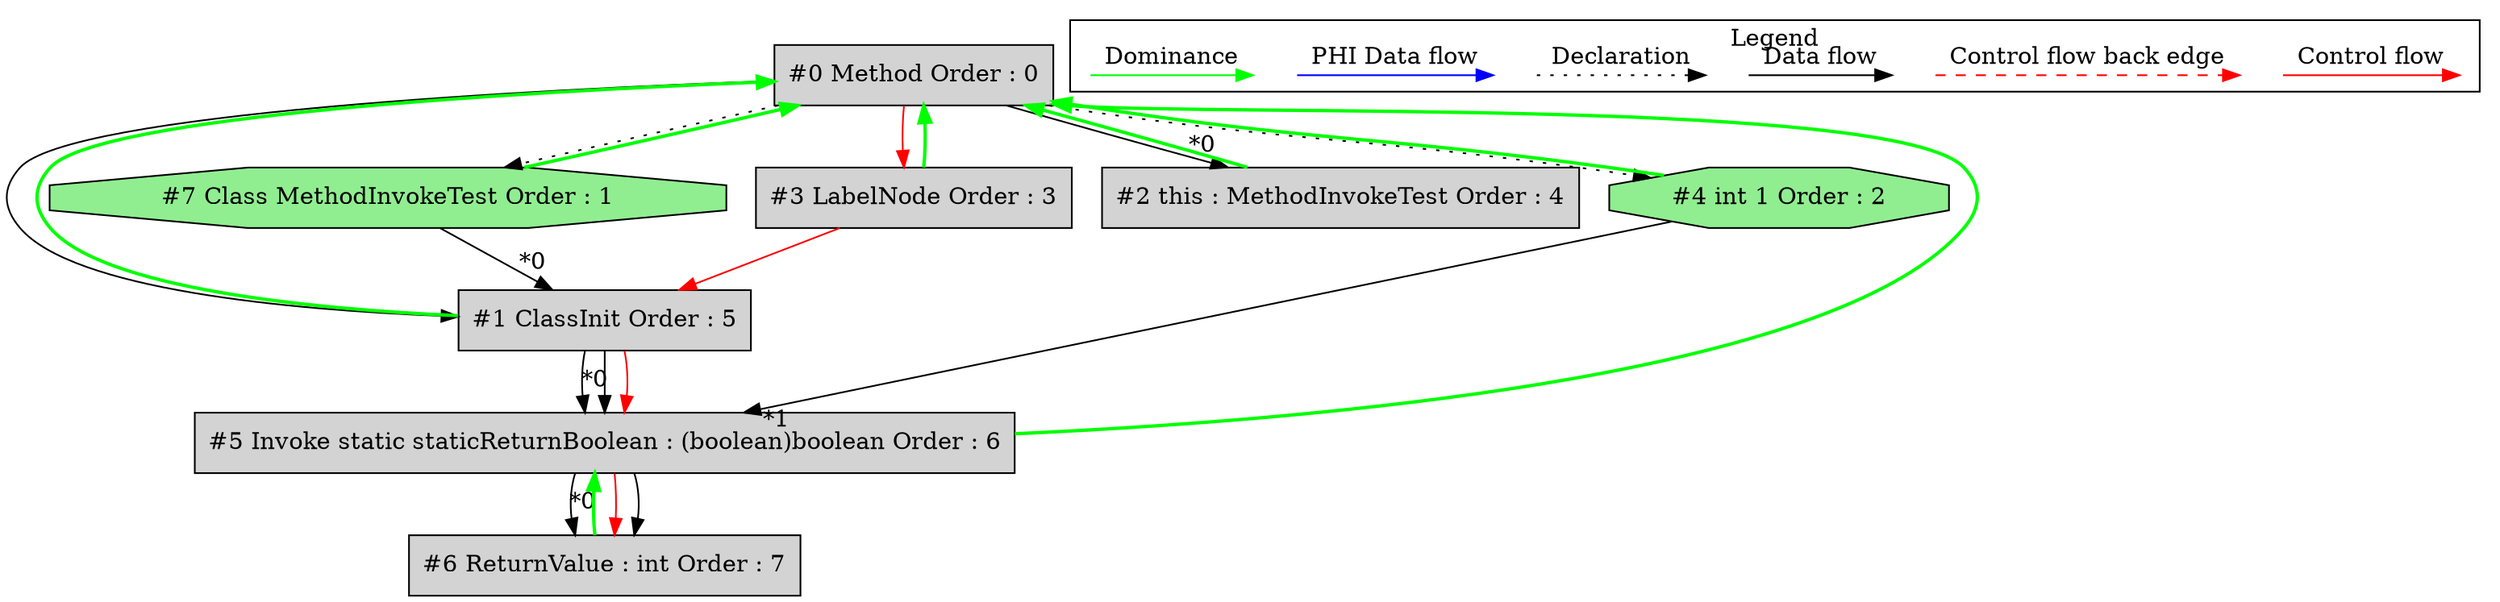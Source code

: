 digraph debugoutput {
 node0[label="#0 Method Order : 0",shape=box, fillcolor=lightgrey, style=filled];
 node1[label="#1 ClassInit Order : 5",shape=box, fillcolor=lightgrey, style=filled];
 node1 -> node0[dir="forward" color="green" penwidth="2"];
 node7 -> node1[headlabel="*0", labeldistance=2];
 node0 -> node1;
 node3 -> node1[labeldistance=2, color=red, fontcolor=red];
 node2[label="#2 this : MethodInvokeTest Order : 4",shape=box, fillcolor=lightgrey, style=filled];
 node2 -> node0[dir="forward" color="green" penwidth="2"];
 node0 -> node2[headlabel="*0", labeldistance=2];
 node3[label="#3 LabelNode Order : 3",shape=box, fillcolor=lightgrey, style=filled];
 node3 -> node0[dir="forward" color="green" penwidth="2"];
 node0 -> node3[labeldistance=2, color=red, fontcolor=red];
 node4[label="#4 int 1 Order : 2",shape=octagon, fillcolor=lightgreen, style=filled];
 node4 -> node0[dir="forward" color="green" penwidth="2"];
 node0 -> node4[style=dotted];
 node5[label="#5 Invoke static staticReturnBoolean : (boolean)boolean Order : 6",shape=box, fillcolor=lightgrey, style=filled];
 node5 -> node0[dir="forward" color="green" penwidth="2"];
 node1 -> node5[headlabel="*0", labeldistance=2];
 node4 -> node5[headlabel="*1", labeldistance=2];
 node1 -> node5;
 node1 -> node5[labeldistance=2, color=red, fontcolor=red];
 node6[label="#6 ReturnValue : int Order : 7",shape=box, fillcolor=lightgrey, style=filled];
 node6 -> node5[dir="forward" color="green" penwidth="2"];
 node5 -> node6[headlabel="*0", labeldistance=2];
 node5 -> node6[labeldistance=2, color=red, fontcolor=red];
 node5 -> node6;
 node7[label="#7 Class MethodInvokeTest Order : 1",shape=octagon, fillcolor=lightgreen, style=filled];
 node7 -> node0[dir="forward" color="green" penwidth="2"];
 node0 -> node7[style=dotted];
 subgraph cluster_000 {
  label = "Legend";
  node [shape=point]
  {
   rank=same;
   c0 [style = invis];
   c1 [style = invis];
   c2 [style = invis];
   c3 [style = invis];
   d0 [style = invis];
   d1 [style = invis];
   d2 [style = invis];
   d3 [style = invis];
   d4 [style = invis];
   d5 [style = invis];
   d6 [style = invis];
   d7 [style = invis];
  }
  c0 -> c1 [label="Control flow", style=solid, color=red]
  c2 -> c3 [label="Control flow back edge", style=dashed, color=red]
  d0 -> d1 [label="Data flow"]
  d2 -> d3 [label="Declaration", style=dotted]
  d4 -> d5 [label="PHI Data flow", color=blue]
  d6 -> d7 [label="Dominance", color=green]
 }

}
